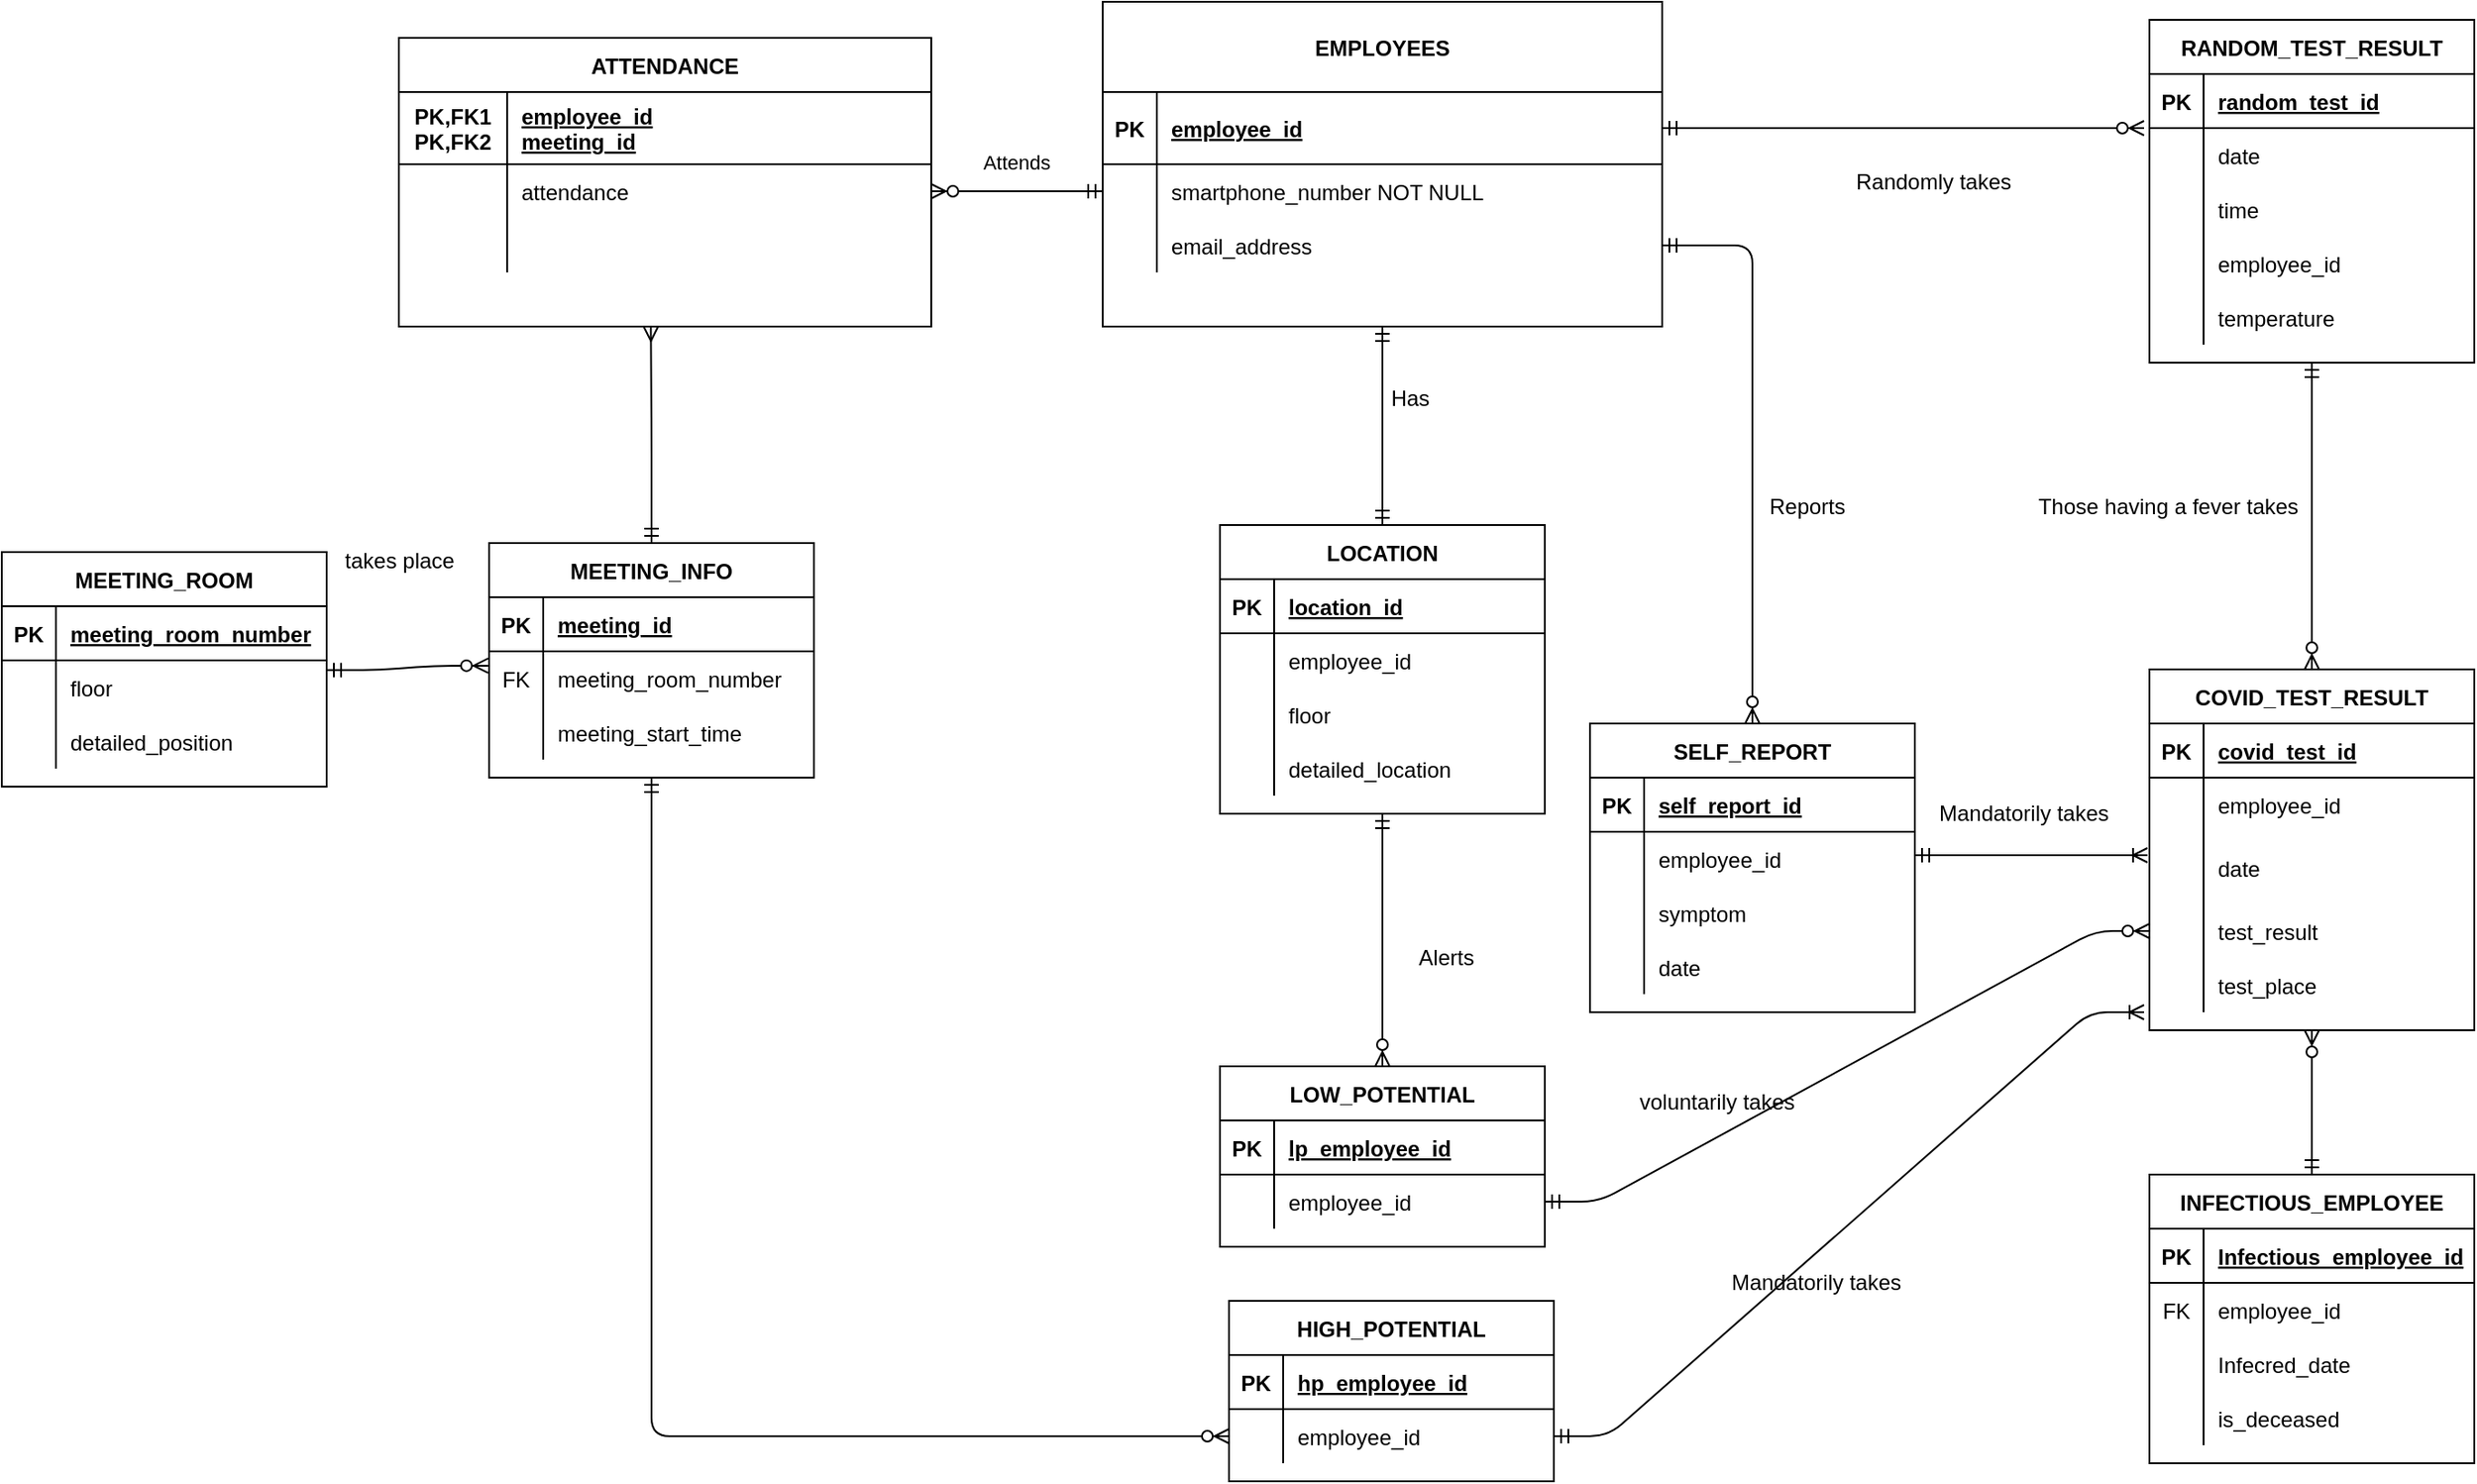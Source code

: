 <mxfile version="15.2.5" type="github" pages="2">
  <diagram id="R2lEEEUBdFMjLlhIrx00" name="Page-1">
    <mxGraphModel dx="2421" dy="685" grid="1" gridSize="10" guides="1" tooltips="1" connect="1" arrows="1" fold="1" page="1" pageScale="1" pageWidth="850" pageHeight="1100" math="0" shadow="0" extFonts="Permanent Marker^https://fonts.googleapis.com/css?family=Permanent+Marker">
      <root>
        <mxCell id="0" />
        <mxCell id="1" parent="0" />
        <mxCell id="C-vyLk0tnHw3VtMMgP7b-13" value="ATTENDANCE" style="shape=table;startSize=30;container=1;collapsible=1;childLayout=tableLayout;fixedRows=1;rowLines=0;fontStyle=1;align=center;resizeLast=1;" parent="1" vertex="1">
          <mxGeometry x="-60" y="200" width="295" height="160" as="geometry" />
        </mxCell>
        <mxCell id="C-vyLk0tnHw3VtMMgP7b-14" value="" style="shape=partialRectangle;collapsible=0;dropTarget=0;pointerEvents=0;fillColor=none;points=[[0,0.5],[1,0.5]];portConstraint=eastwest;top=0;left=0;right=0;bottom=1;" parent="C-vyLk0tnHw3VtMMgP7b-13" vertex="1">
          <mxGeometry y="30" width="295" height="40" as="geometry" />
        </mxCell>
        <mxCell id="C-vyLk0tnHw3VtMMgP7b-15" value="PK,FK1&#xa;PK,FK2" style="shape=partialRectangle;overflow=hidden;connectable=0;fillColor=none;top=0;left=0;bottom=0;right=0;fontStyle=1;" parent="C-vyLk0tnHw3VtMMgP7b-14" vertex="1">
          <mxGeometry width="60" height="40" as="geometry" />
        </mxCell>
        <mxCell id="C-vyLk0tnHw3VtMMgP7b-16" value="employee_id&#xa;meeting_id" style="shape=partialRectangle;overflow=hidden;connectable=0;fillColor=none;top=0;left=0;bottom=0;right=0;align=left;spacingLeft=6;fontStyle=5;" parent="C-vyLk0tnHw3VtMMgP7b-14" vertex="1">
          <mxGeometry x="60" width="235" height="40" as="geometry" />
        </mxCell>
        <mxCell id="C-vyLk0tnHw3VtMMgP7b-17" value="" style="shape=partialRectangle;collapsible=0;dropTarget=0;pointerEvents=0;fillColor=none;points=[[0,0.5],[1,0.5]];portConstraint=eastwest;top=0;left=0;right=0;bottom=0;" parent="C-vyLk0tnHw3VtMMgP7b-13" vertex="1">
          <mxGeometry y="70" width="295" height="30" as="geometry" />
        </mxCell>
        <mxCell id="C-vyLk0tnHw3VtMMgP7b-18" value="" style="shape=partialRectangle;overflow=hidden;connectable=0;fillColor=none;top=0;left=0;bottom=0;right=0;" parent="C-vyLk0tnHw3VtMMgP7b-17" vertex="1">
          <mxGeometry width="60" height="30" as="geometry" />
        </mxCell>
        <mxCell id="C-vyLk0tnHw3VtMMgP7b-19" value="attendance" style="shape=partialRectangle;overflow=hidden;connectable=0;fillColor=none;top=0;left=0;bottom=0;right=0;align=left;spacingLeft=6;" parent="C-vyLk0tnHw3VtMMgP7b-17" vertex="1">
          <mxGeometry x="60" width="235" height="30" as="geometry" />
        </mxCell>
        <mxCell id="C-vyLk0tnHw3VtMMgP7b-20" value="" style="shape=partialRectangle;collapsible=0;dropTarget=0;pointerEvents=0;fillColor=none;points=[[0,0.5],[1,0.5]];portConstraint=eastwest;top=0;left=0;right=0;bottom=0;" parent="C-vyLk0tnHw3VtMMgP7b-13" vertex="1">
          <mxGeometry y="100" width="295" height="30" as="geometry" />
        </mxCell>
        <mxCell id="C-vyLk0tnHw3VtMMgP7b-21" value="" style="shape=partialRectangle;overflow=hidden;connectable=0;fillColor=none;top=0;left=0;bottom=0;right=0;" parent="C-vyLk0tnHw3VtMMgP7b-20" vertex="1">
          <mxGeometry width="60" height="30" as="geometry" />
        </mxCell>
        <mxCell id="C-vyLk0tnHw3VtMMgP7b-22" value="" style="shape=partialRectangle;overflow=hidden;connectable=0;fillColor=none;top=0;left=0;bottom=0;right=0;align=left;spacingLeft=6;" parent="C-vyLk0tnHw3VtMMgP7b-20" vertex="1">
          <mxGeometry x="60" width="235" height="30" as="geometry" />
        </mxCell>
        <mxCell id="Cr3J87Fj9ciclSodtFlh-20" style="edgeStyle=orthogonalEdgeStyle;rounded=1;orthogonalLoop=1;jettySize=auto;html=1;exitX=0.5;exitY=1;exitDx=0;exitDy=0;entryX=0.5;entryY=0;entryDx=0;entryDy=0;startArrow=ERmandOne;startFill=0;endArrow=ERmandOne;endFill=0;" edge="1" parent="1" source="C-vyLk0tnHw3VtMMgP7b-23" target="Cr3J87Fj9ciclSodtFlh-4">
          <mxGeometry relative="1" as="geometry" />
        </mxCell>
        <mxCell id="C-vyLk0tnHw3VtMMgP7b-23" value="EMPLOYEES" style="shape=table;startSize=50;container=1;collapsible=1;childLayout=tableLayout;fixedRows=1;rowLines=0;fontStyle=1;align=center;resizeLast=1;" parent="1" vertex="1">
          <mxGeometry x="330" y="180" width="310" height="180" as="geometry" />
        </mxCell>
        <mxCell id="C-vyLk0tnHw3VtMMgP7b-24" value="" style="shape=partialRectangle;collapsible=0;dropTarget=0;pointerEvents=0;fillColor=none;points=[[0,0.5],[1,0.5]];portConstraint=eastwest;top=0;left=0;right=0;bottom=1;" parent="C-vyLk0tnHw3VtMMgP7b-23" vertex="1">
          <mxGeometry y="50" width="310" height="40" as="geometry" />
        </mxCell>
        <mxCell id="C-vyLk0tnHw3VtMMgP7b-25" value="PK" style="shape=partialRectangle;overflow=hidden;connectable=0;fillColor=none;top=0;left=0;bottom=0;right=0;fontStyle=1;" parent="C-vyLk0tnHw3VtMMgP7b-24" vertex="1">
          <mxGeometry width="30" height="40" as="geometry" />
        </mxCell>
        <mxCell id="C-vyLk0tnHw3VtMMgP7b-26" value="employee_id" style="shape=partialRectangle;overflow=hidden;connectable=0;fillColor=none;top=0;left=0;bottom=0;right=0;align=left;spacingLeft=6;fontStyle=5;" parent="C-vyLk0tnHw3VtMMgP7b-24" vertex="1">
          <mxGeometry x="30" width="280" height="40" as="geometry" />
        </mxCell>
        <mxCell id="C-vyLk0tnHw3VtMMgP7b-27" value="" style="shape=partialRectangle;collapsible=0;dropTarget=0;pointerEvents=0;fillColor=none;points=[[0,0.5],[1,0.5]];portConstraint=eastwest;top=0;left=0;right=0;bottom=0;" parent="C-vyLk0tnHw3VtMMgP7b-23" vertex="1">
          <mxGeometry y="90" width="310" height="30" as="geometry" />
        </mxCell>
        <mxCell id="C-vyLk0tnHw3VtMMgP7b-28" value="" style="shape=partialRectangle;overflow=hidden;connectable=0;fillColor=none;top=0;left=0;bottom=0;right=0;" parent="C-vyLk0tnHw3VtMMgP7b-27" vertex="1">
          <mxGeometry width="30" height="30" as="geometry" />
        </mxCell>
        <mxCell id="C-vyLk0tnHw3VtMMgP7b-29" value="smartphone_number NOT NULL" style="shape=partialRectangle;overflow=hidden;connectable=0;fillColor=none;top=0;left=0;bottom=0;right=0;align=left;spacingLeft=6;" parent="C-vyLk0tnHw3VtMMgP7b-27" vertex="1">
          <mxGeometry x="30" width="280" height="30" as="geometry" />
        </mxCell>
        <mxCell id="2Sy-isHAtKr2VlT2UQ54-1" style="shape=partialRectangle;collapsible=0;dropTarget=0;pointerEvents=0;fillColor=none;points=[[0,0.5],[1,0.5]];portConstraint=eastwest;top=0;left=0;right=0;bottom=0;" parent="C-vyLk0tnHw3VtMMgP7b-23" vertex="1">
          <mxGeometry y="120" width="310" height="30" as="geometry" />
        </mxCell>
        <mxCell id="2Sy-isHAtKr2VlT2UQ54-2" style="shape=partialRectangle;overflow=hidden;connectable=0;fillColor=none;top=0;left=0;bottom=0;right=0;" parent="2Sy-isHAtKr2VlT2UQ54-1" vertex="1">
          <mxGeometry width="30" height="30" as="geometry" />
        </mxCell>
        <mxCell id="2Sy-isHAtKr2VlT2UQ54-3" value="email_address" style="shape=partialRectangle;overflow=hidden;connectable=0;fillColor=none;top=0;left=0;bottom=0;right=0;align=left;spacingLeft=6;" parent="2Sy-isHAtKr2VlT2UQ54-1" vertex="1">
          <mxGeometry x="30" width="280" height="30" as="geometry" />
        </mxCell>
        <mxCell id="Cr3J87Fj9ciclSodtFlh-39" style="edgeStyle=orthogonalEdgeStyle;rounded=1;orthogonalLoop=1;jettySize=auto;html=1;exitX=0.5;exitY=1;exitDx=0;exitDy=0;entryX=0;entryY=0.5;entryDx=0;entryDy=0;startArrow=ERmandOne;startFill=0;endArrow=ERzeroToMany;endFill=1;" edge="1" parent="1" source="2Sy-isHAtKr2VlT2UQ54-4" target="Cr3J87Fj9ciclSodtFlh-48">
          <mxGeometry relative="1" as="geometry">
            <mxPoint x="395.0" y="982.01" as="targetPoint" />
            <Array as="points">
              <mxPoint x="80" y="975" />
            </Array>
          </mxGeometry>
        </mxCell>
        <mxCell id="Cr3J87Fj9ciclSodtFlh-63" style="edgeStyle=orthogonalEdgeStyle;rounded=1;orthogonalLoop=1;jettySize=auto;html=1;exitX=0.5;exitY=0;exitDx=0;exitDy=0;startArrow=ERmandOne;startFill=0;endArrow=ERmany;endFill=0;" edge="1" parent="1" source="2Sy-isHAtKr2VlT2UQ54-4">
          <mxGeometry relative="1" as="geometry">
            <mxPoint x="79.647" y="360" as="targetPoint" />
          </mxGeometry>
        </mxCell>
        <mxCell id="2Sy-isHAtKr2VlT2UQ54-4" value="MEETING_INFO" style="shape=table;startSize=30;container=1;collapsible=1;childLayout=tableLayout;fixedRows=1;rowLines=0;fontStyle=1;align=center;resizeLast=1;" parent="1" vertex="1">
          <mxGeometry x="-10" y="480" width="180" height="130" as="geometry" />
        </mxCell>
        <mxCell id="2Sy-isHAtKr2VlT2UQ54-5" value="" style="shape=partialRectangle;collapsible=0;dropTarget=0;pointerEvents=0;fillColor=none;top=0;left=0;bottom=1;right=0;points=[[0,0.5],[1,0.5]];portConstraint=eastwest;" parent="2Sy-isHAtKr2VlT2UQ54-4" vertex="1">
          <mxGeometry y="30" width="180" height="30" as="geometry" />
        </mxCell>
        <mxCell id="2Sy-isHAtKr2VlT2UQ54-6" value="PK" style="shape=partialRectangle;connectable=0;fillColor=none;top=0;left=0;bottom=0;right=0;fontStyle=1;overflow=hidden;" parent="2Sy-isHAtKr2VlT2UQ54-5" vertex="1">
          <mxGeometry width="30" height="30" as="geometry" />
        </mxCell>
        <mxCell id="2Sy-isHAtKr2VlT2UQ54-7" value="meeting_id" style="shape=partialRectangle;connectable=0;fillColor=none;top=0;left=0;bottom=0;right=0;align=left;spacingLeft=6;fontStyle=5;overflow=hidden;" parent="2Sy-isHAtKr2VlT2UQ54-5" vertex="1">
          <mxGeometry x="30" width="150" height="30" as="geometry" />
        </mxCell>
        <mxCell id="2Sy-isHAtKr2VlT2UQ54-8" value="" style="shape=partialRectangle;collapsible=0;dropTarget=0;pointerEvents=0;fillColor=none;top=0;left=0;bottom=0;right=0;points=[[0,0.5],[1,0.5]];portConstraint=eastwest;" parent="2Sy-isHAtKr2VlT2UQ54-4" vertex="1">
          <mxGeometry y="60" width="180" height="30" as="geometry" />
        </mxCell>
        <mxCell id="2Sy-isHAtKr2VlT2UQ54-9" value="FK" style="shape=partialRectangle;connectable=0;fillColor=none;top=0;left=0;bottom=0;right=0;editable=1;overflow=hidden;" parent="2Sy-isHAtKr2VlT2UQ54-8" vertex="1">
          <mxGeometry width="30" height="30" as="geometry" />
        </mxCell>
        <mxCell id="2Sy-isHAtKr2VlT2UQ54-10" value="meeting_room_number" style="shape=partialRectangle;connectable=0;fillColor=none;top=0;left=0;bottom=0;right=0;align=left;spacingLeft=6;overflow=hidden;" parent="2Sy-isHAtKr2VlT2UQ54-8" vertex="1">
          <mxGeometry x="30" width="150" height="30" as="geometry" />
        </mxCell>
        <mxCell id="2Sy-isHAtKr2VlT2UQ54-14" value="" style="shape=partialRectangle;collapsible=0;dropTarget=0;pointerEvents=0;fillColor=none;top=0;left=0;bottom=0;right=0;points=[[0,0.5],[1,0.5]];portConstraint=eastwest;" parent="2Sy-isHAtKr2VlT2UQ54-4" vertex="1">
          <mxGeometry y="90" width="180" height="30" as="geometry" />
        </mxCell>
        <mxCell id="2Sy-isHAtKr2VlT2UQ54-15" value="" style="shape=partialRectangle;connectable=0;fillColor=none;top=0;left=0;bottom=0;right=0;editable=1;overflow=hidden;" parent="2Sy-isHAtKr2VlT2UQ54-14" vertex="1">
          <mxGeometry width="30" height="30" as="geometry" />
        </mxCell>
        <mxCell id="2Sy-isHAtKr2VlT2UQ54-16" value="meeting_start_time" style="shape=partialRectangle;connectable=0;fillColor=none;top=0;left=0;bottom=0;right=0;align=left;spacingLeft=6;overflow=hidden;" parent="2Sy-isHAtKr2VlT2UQ54-14" vertex="1">
          <mxGeometry x="30" width="150" height="30" as="geometry" />
        </mxCell>
        <mxCell id="B-1KJg-qmIze-_IbCJFN-51" style="edgeStyle=orthogonalEdgeStyle;rounded=1;orthogonalLoop=1;jettySize=auto;html=1;exitX=0.5;exitY=0;exitDx=0;exitDy=0;entryX=0.5;entryY=1;entryDx=0;entryDy=0;startArrow=ERmandOne;startFill=0;endArrow=ERzeroToMany;endFill=1;" edge="1" parent="1" source="B-1KJg-qmIze-_IbCJFN-52" target="2Sy-isHAtKr2VlT2UQ54-102">
          <mxGeometry relative="1" as="geometry">
            <mxPoint x="1000" y="860" as="sourcePoint" />
          </mxGeometry>
        </mxCell>
        <mxCell id="B-1KJg-qmIze-_IbCJFN-48" style="edgeStyle=orthogonalEdgeStyle;rounded=1;orthogonalLoop=1;jettySize=auto;html=1;exitX=0.5;exitY=1;exitDx=0;exitDy=0;entryX=0.5;entryY=0;entryDx=0;entryDy=0;startArrow=ERmandOne;startFill=0;endArrow=ERzeroToMany;endFill=1;" edge="1" parent="1" source="2Sy-isHAtKr2VlT2UQ54-83" target="2Sy-isHAtKr2VlT2UQ54-102">
          <mxGeometry relative="1" as="geometry" />
        </mxCell>
        <mxCell id="2Sy-isHAtKr2VlT2UQ54-83" value="RANDOM_TEST_RESULT" style="shape=table;startSize=30;container=1;collapsible=1;childLayout=tableLayout;fixedRows=1;rowLines=0;fontStyle=1;align=center;resizeLast=1;" parent="1" vertex="1">
          <mxGeometry x="910" y="190" width="180" height="190" as="geometry" />
        </mxCell>
        <mxCell id="2Sy-isHAtKr2VlT2UQ54-84" value="" style="shape=partialRectangle;collapsible=0;dropTarget=0;pointerEvents=0;fillColor=none;top=0;left=0;bottom=1;right=0;points=[[0,0.5],[1,0.5]];portConstraint=eastwest;" parent="2Sy-isHAtKr2VlT2UQ54-83" vertex="1">
          <mxGeometry y="30" width="180" height="30" as="geometry" />
        </mxCell>
        <mxCell id="2Sy-isHAtKr2VlT2UQ54-85" value="PK" style="shape=partialRectangle;connectable=0;fillColor=none;top=0;left=0;bottom=0;right=0;fontStyle=1;overflow=hidden;" parent="2Sy-isHAtKr2VlT2UQ54-84" vertex="1">
          <mxGeometry width="30" height="30" as="geometry" />
        </mxCell>
        <mxCell id="2Sy-isHAtKr2VlT2UQ54-86" value="random_test_id" style="shape=partialRectangle;connectable=0;fillColor=none;top=0;left=0;bottom=0;right=0;align=left;spacingLeft=6;fontStyle=5;overflow=hidden;" parent="2Sy-isHAtKr2VlT2UQ54-84" vertex="1">
          <mxGeometry x="30" width="150" height="30" as="geometry" />
        </mxCell>
        <mxCell id="2Sy-isHAtKr2VlT2UQ54-87" value="" style="shape=partialRectangle;collapsible=0;dropTarget=0;pointerEvents=0;fillColor=none;top=0;left=0;bottom=0;right=0;points=[[0,0.5],[1,0.5]];portConstraint=eastwest;" parent="2Sy-isHAtKr2VlT2UQ54-83" vertex="1">
          <mxGeometry y="60" width="180" height="30" as="geometry" />
        </mxCell>
        <mxCell id="2Sy-isHAtKr2VlT2UQ54-88" value="" style="shape=partialRectangle;connectable=0;fillColor=none;top=0;left=0;bottom=0;right=0;editable=1;overflow=hidden;" parent="2Sy-isHAtKr2VlT2UQ54-87" vertex="1">
          <mxGeometry width="30" height="30" as="geometry" />
        </mxCell>
        <mxCell id="2Sy-isHAtKr2VlT2UQ54-89" value="date" style="shape=partialRectangle;connectable=0;fillColor=none;top=0;left=0;bottom=0;right=0;align=left;spacingLeft=6;overflow=hidden;" parent="2Sy-isHAtKr2VlT2UQ54-87" vertex="1">
          <mxGeometry x="30" width="150" height="30" as="geometry" />
        </mxCell>
        <mxCell id="2Sy-isHAtKr2VlT2UQ54-90" value="" style="shape=partialRectangle;collapsible=0;dropTarget=0;pointerEvents=0;fillColor=none;top=0;left=0;bottom=0;right=0;points=[[0,0.5],[1,0.5]];portConstraint=eastwest;" parent="2Sy-isHAtKr2VlT2UQ54-83" vertex="1">
          <mxGeometry y="90" width="180" height="30" as="geometry" />
        </mxCell>
        <mxCell id="2Sy-isHAtKr2VlT2UQ54-91" value="" style="shape=partialRectangle;connectable=0;fillColor=none;top=0;left=0;bottom=0;right=0;editable=1;overflow=hidden;" parent="2Sy-isHAtKr2VlT2UQ54-90" vertex="1">
          <mxGeometry width="30" height="30" as="geometry" />
        </mxCell>
        <mxCell id="2Sy-isHAtKr2VlT2UQ54-92" value="time" style="shape=partialRectangle;connectable=0;fillColor=none;top=0;left=0;bottom=0;right=0;align=left;spacingLeft=6;overflow=hidden;" parent="2Sy-isHAtKr2VlT2UQ54-90" vertex="1">
          <mxGeometry x="30" width="150" height="30" as="geometry" />
        </mxCell>
        <mxCell id="2Sy-isHAtKr2VlT2UQ54-93" value="" style="shape=partialRectangle;collapsible=0;dropTarget=0;pointerEvents=0;fillColor=none;top=0;left=0;bottom=0;right=0;points=[[0,0.5],[1,0.5]];portConstraint=eastwest;" parent="2Sy-isHAtKr2VlT2UQ54-83" vertex="1">
          <mxGeometry y="120" width="180" height="30" as="geometry" />
        </mxCell>
        <mxCell id="2Sy-isHAtKr2VlT2UQ54-94" value="" style="shape=partialRectangle;connectable=0;fillColor=none;top=0;left=0;bottom=0;right=0;editable=1;overflow=hidden;" parent="2Sy-isHAtKr2VlT2UQ54-93" vertex="1">
          <mxGeometry width="30" height="30" as="geometry" />
        </mxCell>
        <mxCell id="2Sy-isHAtKr2VlT2UQ54-95" value="employee_id" style="shape=partialRectangle;connectable=0;fillColor=none;top=0;left=0;bottom=0;right=0;align=left;spacingLeft=6;overflow=hidden;" parent="2Sy-isHAtKr2VlT2UQ54-93" vertex="1">
          <mxGeometry x="30" width="150" height="30" as="geometry" />
        </mxCell>
        <mxCell id="2Sy-isHAtKr2VlT2UQ54-99" style="shape=partialRectangle;collapsible=0;dropTarget=0;pointerEvents=0;fillColor=none;top=0;left=0;bottom=0;right=0;points=[[0,0.5],[1,0.5]];portConstraint=eastwest;" parent="2Sy-isHAtKr2VlT2UQ54-83" vertex="1">
          <mxGeometry y="150" width="180" height="30" as="geometry" />
        </mxCell>
        <mxCell id="2Sy-isHAtKr2VlT2UQ54-100" style="shape=partialRectangle;connectable=0;fillColor=none;top=0;left=0;bottom=0;right=0;editable=1;overflow=hidden;" parent="2Sy-isHAtKr2VlT2UQ54-99" vertex="1">
          <mxGeometry width="30" height="30" as="geometry" />
        </mxCell>
        <mxCell id="2Sy-isHAtKr2VlT2UQ54-101" value="temperature" style="shape=partialRectangle;connectable=0;fillColor=none;top=0;left=0;bottom=0;right=0;align=left;spacingLeft=6;overflow=hidden;" parent="2Sy-isHAtKr2VlT2UQ54-99" vertex="1">
          <mxGeometry x="30" width="150" height="30" as="geometry" />
        </mxCell>
        <mxCell id="2Sy-isHAtKr2VlT2UQ54-102" value="COVID_TEST_RESULT" style="shape=table;startSize=30;container=1;collapsible=1;childLayout=tableLayout;fixedRows=1;rowLines=0;fontStyle=1;align=center;resizeLast=1;" parent="1" vertex="1">
          <mxGeometry x="910" y="550" width="180" height="200" as="geometry" />
        </mxCell>
        <mxCell id="2Sy-isHAtKr2VlT2UQ54-103" value="" style="shape=partialRectangle;collapsible=0;dropTarget=0;pointerEvents=0;fillColor=none;top=0;left=0;bottom=1;right=0;points=[[0,0.5],[1,0.5]];portConstraint=eastwest;" parent="2Sy-isHAtKr2VlT2UQ54-102" vertex="1">
          <mxGeometry y="30" width="180" height="30" as="geometry" />
        </mxCell>
        <mxCell id="2Sy-isHAtKr2VlT2UQ54-104" value="PK" style="shape=partialRectangle;connectable=0;fillColor=none;top=0;left=0;bottom=0;right=0;fontStyle=1;overflow=hidden;" parent="2Sy-isHAtKr2VlT2UQ54-103" vertex="1">
          <mxGeometry width="30" height="30" as="geometry" />
        </mxCell>
        <mxCell id="2Sy-isHAtKr2VlT2UQ54-105" value="covid_test_id" style="shape=partialRectangle;connectable=0;fillColor=none;top=0;left=0;bottom=0;right=0;align=left;spacingLeft=6;fontStyle=5;overflow=hidden;" parent="2Sy-isHAtKr2VlT2UQ54-103" vertex="1">
          <mxGeometry x="30" width="150" height="30" as="geometry" />
        </mxCell>
        <mxCell id="2Sy-isHAtKr2VlT2UQ54-106" value="" style="shape=partialRectangle;collapsible=0;dropTarget=0;pointerEvents=0;fillColor=none;top=0;left=0;bottom=0;right=0;points=[[0,0.5],[1,0.5]];portConstraint=eastwest;" parent="2Sy-isHAtKr2VlT2UQ54-102" vertex="1">
          <mxGeometry y="60" width="180" height="30" as="geometry" />
        </mxCell>
        <mxCell id="2Sy-isHAtKr2VlT2UQ54-107" value="" style="shape=partialRectangle;connectable=0;fillColor=none;top=0;left=0;bottom=0;right=0;editable=1;overflow=hidden;" parent="2Sy-isHAtKr2VlT2UQ54-106" vertex="1">
          <mxGeometry width="30" height="30" as="geometry" />
        </mxCell>
        <mxCell id="2Sy-isHAtKr2VlT2UQ54-108" value="employee_id" style="shape=partialRectangle;connectable=0;fillColor=none;top=0;left=0;bottom=0;right=0;align=left;spacingLeft=6;overflow=hidden;" parent="2Sy-isHAtKr2VlT2UQ54-106" vertex="1">
          <mxGeometry x="30" width="150" height="30" as="geometry" />
        </mxCell>
        <mxCell id="2Sy-isHAtKr2VlT2UQ54-109" value="" style="shape=partialRectangle;collapsible=0;dropTarget=0;pointerEvents=0;fillColor=none;top=0;left=0;bottom=0;right=0;points=[[0,0.5],[1,0.5]];portConstraint=eastwest;" parent="2Sy-isHAtKr2VlT2UQ54-102" vertex="1">
          <mxGeometry y="90" width="180" height="40" as="geometry" />
        </mxCell>
        <mxCell id="2Sy-isHAtKr2VlT2UQ54-110" value="" style="shape=partialRectangle;connectable=0;fillColor=none;top=0;left=0;bottom=0;right=0;editable=1;overflow=hidden;" parent="2Sy-isHAtKr2VlT2UQ54-109" vertex="1">
          <mxGeometry width="30" height="40" as="geometry" />
        </mxCell>
        <mxCell id="2Sy-isHAtKr2VlT2UQ54-111" value="date" style="shape=partialRectangle;connectable=0;fillColor=none;top=0;left=0;bottom=0;right=0;align=left;spacingLeft=6;overflow=hidden;" parent="2Sy-isHAtKr2VlT2UQ54-109" vertex="1">
          <mxGeometry x="30" width="150" height="40" as="geometry" />
        </mxCell>
        <mxCell id="2Sy-isHAtKr2VlT2UQ54-112" value="" style="shape=partialRectangle;collapsible=0;dropTarget=0;pointerEvents=0;fillColor=none;top=0;left=0;bottom=0;right=0;points=[[0,0.5],[1,0.5]];portConstraint=eastwest;" parent="2Sy-isHAtKr2VlT2UQ54-102" vertex="1">
          <mxGeometry y="130" width="180" height="30" as="geometry" />
        </mxCell>
        <mxCell id="2Sy-isHAtKr2VlT2UQ54-113" value="" style="shape=partialRectangle;connectable=0;fillColor=none;top=0;left=0;bottom=0;right=0;editable=1;overflow=hidden;" parent="2Sy-isHAtKr2VlT2UQ54-112" vertex="1">
          <mxGeometry width="30" height="30" as="geometry" />
        </mxCell>
        <mxCell id="2Sy-isHAtKr2VlT2UQ54-114" value="test_result" style="shape=partialRectangle;connectable=0;fillColor=none;top=0;left=0;bottom=0;right=0;align=left;spacingLeft=6;overflow=hidden;" parent="2Sy-isHAtKr2VlT2UQ54-112" vertex="1">
          <mxGeometry x="30" width="150" height="30" as="geometry" />
        </mxCell>
        <mxCell id="B-1KJg-qmIze-_IbCJFN-23" style="shape=partialRectangle;collapsible=0;dropTarget=0;pointerEvents=0;fillColor=none;top=0;left=0;bottom=0;right=0;points=[[0,0.5],[1,0.5]];portConstraint=eastwest;" vertex="1" parent="2Sy-isHAtKr2VlT2UQ54-102">
          <mxGeometry y="160" width="180" height="30" as="geometry" />
        </mxCell>
        <mxCell id="B-1KJg-qmIze-_IbCJFN-24" style="shape=partialRectangle;connectable=0;fillColor=none;top=0;left=0;bottom=0;right=0;editable=1;overflow=hidden;" vertex="1" parent="B-1KJg-qmIze-_IbCJFN-23">
          <mxGeometry width="30" height="30" as="geometry" />
        </mxCell>
        <mxCell id="B-1KJg-qmIze-_IbCJFN-25" value="test_place" style="shape=partialRectangle;connectable=0;fillColor=none;top=0;left=0;bottom=0;right=0;align=left;spacingLeft=6;overflow=hidden;" vertex="1" parent="B-1KJg-qmIze-_IbCJFN-23">
          <mxGeometry x="30" width="150" height="30" as="geometry" />
        </mxCell>
        <mxCell id="2Sy-isHAtKr2VlT2UQ54-141" value="SELF_REPORT" style="shape=table;startSize=30;container=1;collapsible=1;childLayout=tableLayout;fixedRows=1;rowLines=0;fontStyle=1;align=center;resizeLast=1;" parent="1" vertex="1">
          <mxGeometry x="600" y="580" width="180" height="160" as="geometry" />
        </mxCell>
        <mxCell id="2Sy-isHAtKr2VlT2UQ54-142" value="" style="shape=partialRectangle;collapsible=0;dropTarget=0;pointerEvents=0;fillColor=none;top=0;left=0;bottom=1;right=0;points=[[0,0.5],[1,0.5]];portConstraint=eastwest;" parent="2Sy-isHAtKr2VlT2UQ54-141" vertex="1">
          <mxGeometry y="30" width="180" height="30" as="geometry" />
        </mxCell>
        <mxCell id="2Sy-isHAtKr2VlT2UQ54-143" value="PK" style="shape=partialRectangle;connectable=0;fillColor=none;top=0;left=0;bottom=0;right=0;fontStyle=1;overflow=hidden;" parent="2Sy-isHAtKr2VlT2UQ54-142" vertex="1">
          <mxGeometry width="30" height="30" as="geometry" />
        </mxCell>
        <mxCell id="2Sy-isHAtKr2VlT2UQ54-144" value="self_report_id" style="shape=partialRectangle;connectable=0;fillColor=none;top=0;left=0;bottom=0;right=0;align=left;spacingLeft=6;fontStyle=5;overflow=hidden;" parent="2Sy-isHAtKr2VlT2UQ54-142" vertex="1">
          <mxGeometry x="30" width="150" height="30" as="geometry" />
        </mxCell>
        <mxCell id="2Sy-isHAtKr2VlT2UQ54-145" value="" style="shape=partialRectangle;collapsible=0;dropTarget=0;pointerEvents=0;fillColor=none;top=0;left=0;bottom=0;right=0;points=[[0,0.5],[1,0.5]];portConstraint=eastwest;" parent="2Sy-isHAtKr2VlT2UQ54-141" vertex="1">
          <mxGeometry y="60" width="180" height="30" as="geometry" />
        </mxCell>
        <mxCell id="2Sy-isHAtKr2VlT2UQ54-146" value="" style="shape=partialRectangle;connectable=0;fillColor=none;top=0;left=0;bottom=0;right=0;editable=1;overflow=hidden;" parent="2Sy-isHAtKr2VlT2UQ54-145" vertex="1">
          <mxGeometry width="30" height="30" as="geometry" />
        </mxCell>
        <mxCell id="2Sy-isHAtKr2VlT2UQ54-147" value="employee_id" style="shape=partialRectangle;connectable=0;fillColor=none;top=0;left=0;bottom=0;right=0;align=left;spacingLeft=6;overflow=hidden;" parent="2Sy-isHAtKr2VlT2UQ54-145" vertex="1">
          <mxGeometry x="30" width="150" height="30" as="geometry" />
        </mxCell>
        <mxCell id="2Sy-isHAtKr2VlT2UQ54-148" value="" style="shape=partialRectangle;collapsible=0;dropTarget=0;pointerEvents=0;fillColor=none;top=0;left=0;bottom=0;right=0;points=[[0,0.5],[1,0.5]];portConstraint=eastwest;" parent="2Sy-isHAtKr2VlT2UQ54-141" vertex="1">
          <mxGeometry y="90" width="180" height="30" as="geometry" />
        </mxCell>
        <mxCell id="2Sy-isHAtKr2VlT2UQ54-149" value="" style="shape=partialRectangle;connectable=0;fillColor=none;top=0;left=0;bottom=0;right=0;editable=1;overflow=hidden;" parent="2Sy-isHAtKr2VlT2UQ54-148" vertex="1">
          <mxGeometry width="30" height="30" as="geometry" />
        </mxCell>
        <mxCell id="2Sy-isHAtKr2VlT2UQ54-150" value="symptom" style="shape=partialRectangle;connectable=0;fillColor=none;top=0;left=0;bottom=0;right=0;align=left;spacingLeft=6;overflow=hidden;" parent="2Sy-isHAtKr2VlT2UQ54-148" vertex="1">
          <mxGeometry x="30" width="150" height="30" as="geometry" />
        </mxCell>
        <mxCell id="2Sy-isHAtKr2VlT2UQ54-151" value="" style="shape=partialRectangle;collapsible=0;dropTarget=0;pointerEvents=0;fillColor=none;top=0;left=0;bottom=0;right=0;points=[[0,0.5],[1,0.5]];portConstraint=eastwest;" parent="2Sy-isHAtKr2VlT2UQ54-141" vertex="1">
          <mxGeometry y="120" width="180" height="30" as="geometry" />
        </mxCell>
        <mxCell id="2Sy-isHAtKr2VlT2UQ54-152" value="" style="shape=partialRectangle;connectable=0;fillColor=none;top=0;left=0;bottom=0;right=0;editable=1;overflow=hidden;" parent="2Sy-isHAtKr2VlT2UQ54-151" vertex="1">
          <mxGeometry width="30" height="30" as="geometry" />
        </mxCell>
        <mxCell id="2Sy-isHAtKr2VlT2UQ54-153" value="date" style="shape=partialRectangle;connectable=0;fillColor=none;top=0;left=0;bottom=0;right=0;align=left;spacingLeft=6;overflow=hidden;" parent="2Sy-isHAtKr2VlT2UQ54-151" vertex="1">
          <mxGeometry x="30" width="150" height="30" as="geometry" />
        </mxCell>
        <mxCell id="B-1KJg-qmIze-_IbCJFN-6" value="MEETING_ROOM" style="shape=table;startSize=30;container=1;collapsible=1;childLayout=tableLayout;fixedRows=1;rowLines=0;fontStyle=1;align=center;resizeLast=1;" vertex="1" parent="1">
          <mxGeometry x="-280" y="485" width="180" height="130" as="geometry" />
        </mxCell>
        <mxCell id="B-1KJg-qmIze-_IbCJFN-7" value="" style="shape=partialRectangle;collapsible=0;dropTarget=0;pointerEvents=0;fillColor=none;top=0;left=0;bottom=1;right=0;points=[[0,0.5],[1,0.5]];portConstraint=eastwest;" vertex="1" parent="B-1KJg-qmIze-_IbCJFN-6">
          <mxGeometry y="30" width="180" height="30" as="geometry" />
        </mxCell>
        <mxCell id="B-1KJg-qmIze-_IbCJFN-8" value="PK" style="shape=partialRectangle;connectable=0;fillColor=none;top=0;left=0;bottom=0;right=0;fontStyle=1;overflow=hidden;" vertex="1" parent="B-1KJg-qmIze-_IbCJFN-7">
          <mxGeometry width="30" height="30" as="geometry" />
        </mxCell>
        <mxCell id="B-1KJg-qmIze-_IbCJFN-9" value="meeting_room_number" style="shape=partialRectangle;connectable=0;fillColor=none;top=0;left=0;bottom=0;right=0;align=left;spacingLeft=6;fontStyle=5;overflow=hidden;" vertex="1" parent="B-1KJg-qmIze-_IbCJFN-7">
          <mxGeometry x="30" width="150" height="30" as="geometry" />
        </mxCell>
        <mxCell id="B-1KJg-qmIze-_IbCJFN-10" value="" style="shape=partialRectangle;collapsible=0;dropTarget=0;pointerEvents=0;fillColor=none;top=0;left=0;bottom=0;right=0;points=[[0,0.5],[1,0.5]];portConstraint=eastwest;" vertex="1" parent="B-1KJg-qmIze-_IbCJFN-6">
          <mxGeometry y="60" width="180" height="30" as="geometry" />
        </mxCell>
        <mxCell id="B-1KJg-qmIze-_IbCJFN-11" value="" style="shape=partialRectangle;connectable=0;fillColor=none;top=0;left=0;bottom=0;right=0;editable=1;overflow=hidden;" vertex="1" parent="B-1KJg-qmIze-_IbCJFN-10">
          <mxGeometry width="30" height="30" as="geometry" />
        </mxCell>
        <mxCell id="B-1KJg-qmIze-_IbCJFN-12" value="floor" style="shape=partialRectangle;connectable=0;fillColor=none;top=0;left=0;bottom=0;right=0;align=left;spacingLeft=6;overflow=hidden;" vertex="1" parent="B-1KJg-qmIze-_IbCJFN-10">
          <mxGeometry x="30" width="150" height="30" as="geometry" />
        </mxCell>
        <mxCell id="B-1KJg-qmIze-_IbCJFN-13" value="" style="shape=partialRectangle;collapsible=0;dropTarget=0;pointerEvents=0;fillColor=none;top=0;left=0;bottom=0;right=0;points=[[0,0.5],[1,0.5]];portConstraint=eastwest;" vertex="1" parent="B-1KJg-qmIze-_IbCJFN-6">
          <mxGeometry y="90" width="180" height="30" as="geometry" />
        </mxCell>
        <mxCell id="B-1KJg-qmIze-_IbCJFN-14" value="" style="shape=partialRectangle;connectable=0;fillColor=none;top=0;left=0;bottom=0;right=0;editable=1;overflow=hidden;" vertex="1" parent="B-1KJg-qmIze-_IbCJFN-13">
          <mxGeometry width="30" height="30" as="geometry" />
        </mxCell>
        <mxCell id="B-1KJg-qmIze-_IbCJFN-15" value="detailed_position" style="shape=partialRectangle;connectable=0;fillColor=none;top=0;left=0;bottom=0;right=0;align=left;spacingLeft=6;overflow=hidden;" vertex="1" parent="B-1KJg-qmIze-_IbCJFN-13">
          <mxGeometry x="30" width="150" height="30" as="geometry" />
        </mxCell>
        <mxCell id="B-1KJg-qmIze-_IbCJFN-29" value="" style="edgeStyle=entityRelationEdgeStyle;fontSize=12;html=1;endArrow=ERzeroToMany;startArrow=ERmandOne;exitX=0;exitY=0.5;exitDx=0;exitDy=0;entryX=1;entryY=0.5;entryDx=0;entryDy=0;" edge="1" parent="1" source="C-vyLk0tnHw3VtMMgP7b-27" target="C-vyLk0tnHw3VtMMgP7b-17">
          <mxGeometry width="100" height="100" relative="1" as="geometry">
            <mxPoint x="60" y="570" as="sourcePoint" />
            <mxPoint x="160" y="470" as="targetPoint" />
          </mxGeometry>
        </mxCell>
        <mxCell id="B-1KJg-qmIze-_IbCJFN-30" value="Attends" style="edgeLabel;html=1;align=center;verticalAlign=middle;resizable=0;points=[];" vertex="1" connectable="0" parent="B-1KJg-qmIze-_IbCJFN-29">
          <mxGeometry x="0.045" y="-3" relative="1" as="geometry">
            <mxPoint x="1" y="-13" as="offset" />
          </mxGeometry>
        </mxCell>
        <mxCell id="B-1KJg-qmIze-_IbCJFN-42" value="" style="edgeStyle=entityRelationEdgeStyle;fontSize=12;html=1;endArrow=ERzeroToMany;startArrow=ERmandOne;exitX=1;exitY=0.5;exitDx=0;exitDy=0;" edge="1" parent="1" source="C-vyLk0tnHw3VtMMgP7b-24">
          <mxGeometry width="100" height="100" relative="1" as="geometry">
            <mxPoint x="630" y="430" as="sourcePoint" />
            <mxPoint x="907" y="250" as="targetPoint" />
          </mxGeometry>
        </mxCell>
        <mxCell id="B-1KJg-qmIze-_IbCJFN-43" value="Randomly takes" style="text;html=1;align=center;verticalAlign=middle;resizable=0;points=[];autosize=1;strokeColor=none;fillColor=none;" vertex="1" parent="1">
          <mxGeometry x="740" y="270" width="100" height="20" as="geometry" />
        </mxCell>
        <mxCell id="B-1KJg-qmIze-_IbCJFN-44" value="" style="edgeStyle=entityRelationEdgeStyle;fontSize=12;html=1;endArrow=ERzeroToMany;startArrow=ERmandOne;entryX=-0.003;entryY=0.265;entryDx=0;entryDy=0;entryPerimeter=0;exitX=1;exitY=0.178;exitDx=0;exitDy=0;exitPerimeter=0;" edge="1" parent="1" source="B-1KJg-qmIze-_IbCJFN-10" target="2Sy-isHAtKr2VlT2UQ54-8">
          <mxGeometry width="100" height="100" relative="1" as="geometry">
            <mxPoint x="-100" y="518" as="sourcePoint" />
            <mxPoint y="490" as="targetPoint" />
          </mxGeometry>
        </mxCell>
        <mxCell id="B-1KJg-qmIze-_IbCJFN-45" value="" style="edgeStyle=entityRelationEdgeStyle;fontSize=12;html=1;endArrow=ERoneToMany;startArrow=ERmandOne;entryX=-0.006;entryY=0.325;entryDx=0;entryDy=0;entryPerimeter=0;" edge="1" parent="1" target="2Sy-isHAtKr2VlT2UQ54-109">
          <mxGeometry width="100" height="100" relative="1" as="geometry">
            <mxPoint x="780" y="653" as="sourcePoint" />
            <mxPoint x="701" y="520" as="targetPoint" />
          </mxGeometry>
        </mxCell>
        <mxCell id="B-1KJg-qmIze-_IbCJFN-46" value="Mandatorily takes" style="text;html=1;align=center;verticalAlign=middle;resizable=0;points=[];autosize=1;strokeColor=none;fillColor=none;" vertex="1" parent="1">
          <mxGeometry x="785" y="620" width="110" height="20" as="geometry" />
        </mxCell>
        <mxCell id="B-1KJg-qmIze-_IbCJFN-47" value="takes place" style="text;html=1;align=center;verticalAlign=middle;resizable=0;points=[];autosize=1;strokeColor=none;fillColor=none;" vertex="1" parent="1">
          <mxGeometry x="-100" y="480" width="80" height="20" as="geometry" />
        </mxCell>
        <mxCell id="B-1KJg-qmIze-_IbCJFN-50" value="Those having a fever takes" style="text;html=1;align=center;verticalAlign=middle;resizable=0;points=[];autosize=1;strokeColor=none;fillColor=none;" vertex="1" parent="1">
          <mxGeometry x="840" y="450" width="160" height="20" as="geometry" />
        </mxCell>
        <mxCell id="B-1KJg-qmIze-_IbCJFN-52" value="INFECTIOUS_EMPLOYEE" style="shape=table;startSize=30;container=1;collapsible=1;childLayout=tableLayout;fixedRows=1;rowLines=0;fontStyle=1;align=center;resizeLast=1;" vertex="1" parent="1">
          <mxGeometry x="910" y="830" width="180" height="160" as="geometry" />
        </mxCell>
        <mxCell id="B-1KJg-qmIze-_IbCJFN-53" value="" style="shape=partialRectangle;collapsible=0;dropTarget=0;pointerEvents=0;fillColor=none;top=0;left=0;bottom=1;right=0;points=[[0,0.5],[1,0.5]];portConstraint=eastwest;" vertex="1" parent="B-1KJg-qmIze-_IbCJFN-52">
          <mxGeometry y="30" width="180" height="30" as="geometry" />
        </mxCell>
        <mxCell id="B-1KJg-qmIze-_IbCJFN-54" value="PK" style="shape=partialRectangle;connectable=0;fillColor=none;top=0;left=0;bottom=0;right=0;fontStyle=1;overflow=hidden;" vertex="1" parent="B-1KJg-qmIze-_IbCJFN-53">
          <mxGeometry width="30" height="30" as="geometry" />
        </mxCell>
        <mxCell id="B-1KJg-qmIze-_IbCJFN-55" value="Infectious_employee_id" style="shape=partialRectangle;connectable=0;fillColor=none;top=0;left=0;bottom=0;right=0;align=left;spacingLeft=6;fontStyle=5;overflow=hidden;" vertex="1" parent="B-1KJg-qmIze-_IbCJFN-53">
          <mxGeometry x="30" width="150" height="30" as="geometry" />
        </mxCell>
        <mxCell id="B-1KJg-qmIze-_IbCJFN-68" style="shape=partialRectangle;collapsible=0;dropTarget=0;pointerEvents=0;fillColor=none;top=0;left=0;bottom=0;right=0;points=[[0,0.5],[1,0.5]];portConstraint=eastwest;" vertex="1" parent="B-1KJg-qmIze-_IbCJFN-52">
          <mxGeometry y="60" width="180" height="30" as="geometry" />
        </mxCell>
        <mxCell id="B-1KJg-qmIze-_IbCJFN-69" value="FK" style="shape=partialRectangle;connectable=0;fillColor=none;top=0;left=0;bottom=0;right=0;editable=1;overflow=hidden;" vertex="1" parent="B-1KJg-qmIze-_IbCJFN-68">
          <mxGeometry width="30" height="30" as="geometry" />
        </mxCell>
        <mxCell id="B-1KJg-qmIze-_IbCJFN-70" value="employee_id" style="shape=partialRectangle;connectable=0;fillColor=none;top=0;left=0;bottom=0;right=0;align=left;spacingLeft=6;overflow=hidden;" vertex="1" parent="B-1KJg-qmIze-_IbCJFN-68">
          <mxGeometry x="30" width="150" height="30" as="geometry" />
        </mxCell>
        <mxCell id="B-1KJg-qmIze-_IbCJFN-56" value="" style="shape=partialRectangle;collapsible=0;dropTarget=0;pointerEvents=0;fillColor=none;top=0;left=0;bottom=0;right=0;points=[[0,0.5],[1,0.5]];portConstraint=eastwest;" vertex="1" parent="B-1KJg-qmIze-_IbCJFN-52">
          <mxGeometry y="90" width="180" height="30" as="geometry" />
        </mxCell>
        <mxCell id="B-1KJg-qmIze-_IbCJFN-57" value="" style="shape=partialRectangle;connectable=0;fillColor=none;top=0;left=0;bottom=0;right=0;editable=1;overflow=hidden;" vertex="1" parent="B-1KJg-qmIze-_IbCJFN-56">
          <mxGeometry width="30" height="30" as="geometry" />
        </mxCell>
        <mxCell id="B-1KJg-qmIze-_IbCJFN-58" value="Infecred_date" style="shape=partialRectangle;connectable=0;fillColor=none;top=0;left=0;bottom=0;right=0;align=left;spacingLeft=6;overflow=hidden;" vertex="1" parent="B-1KJg-qmIze-_IbCJFN-56">
          <mxGeometry x="30" width="150" height="30" as="geometry" />
        </mxCell>
        <mxCell id="B-1KJg-qmIze-_IbCJFN-59" value="" style="shape=partialRectangle;collapsible=0;dropTarget=0;pointerEvents=0;fillColor=none;top=0;left=0;bottom=0;right=0;points=[[0,0.5],[1,0.5]];portConstraint=eastwest;" vertex="1" parent="B-1KJg-qmIze-_IbCJFN-52">
          <mxGeometry y="120" width="180" height="30" as="geometry" />
        </mxCell>
        <mxCell id="B-1KJg-qmIze-_IbCJFN-60" value="" style="shape=partialRectangle;connectable=0;fillColor=none;top=0;left=0;bottom=0;right=0;editable=1;overflow=hidden;" vertex="1" parent="B-1KJg-qmIze-_IbCJFN-59">
          <mxGeometry width="30" height="30" as="geometry" />
        </mxCell>
        <mxCell id="B-1KJg-qmIze-_IbCJFN-61" value="is_deceased" style="shape=partialRectangle;connectable=0;fillColor=none;top=0;left=0;bottom=0;right=0;align=left;spacingLeft=6;overflow=hidden;" vertex="1" parent="B-1KJg-qmIze-_IbCJFN-59">
          <mxGeometry x="30" width="150" height="30" as="geometry" />
        </mxCell>
        <mxCell id="B-1KJg-qmIze-_IbCJFN-73" style="edgeStyle=orthogonalEdgeStyle;rounded=1;orthogonalLoop=1;jettySize=auto;html=1;exitX=1;exitY=0.5;exitDx=0;exitDy=0;entryX=0.5;entryY=0;entryDx=0;entryDy=0;startArrow=ERmandOne;startFill=0;endArrow=ERzeroToMany;endFill=1;" edge="1" parent="1" source="B-1KJg-qmIze-_IbCJFN-1" target="2Sy-isHAtKr2VlT2UQ54-141">
          <mxGeometry relative="1" as="geometry" />
        </mxCell>
        <mxCell id="B-1KJg-qmIze-_IbCJFN-74" value="Reports" style="text;html=1;align=center;verticalAlign=middle;resizable=0;points=[];autosize=1;strokeColor=none;fillColor=none;" vertex="1" parent="1">
          <mxGeometry x="690" y="450" width="60" height="20" as="geometry" />
        </mxCell>
        <mxCell id="Cr3J87Fj9ciclSodtFlh-40" style="edgeStyle=orthogonalEdgeStyle;rounded=1;orthogonalLoop=1;jettySize=auto;html=1;exitX=0.5;exitY=1;exitDx=0;exitDy=0;entryX=0.5;entryY=0;entryDx=0;entryDy=0;startArrow=ERmandOne;startFill=0;endArrow=ERzeroToMany;endFill=1;" edge="1" parent="1" source="Cr3J87Fj9ciclSodtFlh-4" target="Cr3J87Fj9ciclSodtFlh-26">
          <mxGeometry relative="1" as="geometry" />
        </mxCell>
        <mxCell id="Cr3J87Fj9ciclSodtFlh-4" value="LOCATION" style="shape=table;startSize=30;container=1;collapsible=1;childLayout=tableLayout;fixedRows=1;rowLines=0;fontStyle=1;align=center;resizeLast=1;" vertex="1" parent="1">
          <mxGeometry x="395" y="470" width="180" height="160" as="geometry" />
        </mxCell>
        <mxCell id="Cr3J87Fj9ciclSodtFlh-5" value="" style="shape=partialRectangle;collapsible=0;dropTarget=0;pointerEvents=0;fillColor=none;top=0;left=0;bottom=1;right=0;points=[[0,0.5],[1,0.5]];portConstraint=eastwest;" vertex="1" parent="Cr3J87Fj9ciclSodtFlh-4">
          <mxGeometry y="30" width="180" height="30" as="geometry" />
        </mxCell>
        <mxCell id="Cr3J87Fj9ciclSodtFlh-6" value="PK" style="shape=partialRectangle;connectable=0;fillColor=none;top=0;left=0;bottom=0;right=0;fontStyle=1;overflow=hidden;" vertex="1" parent="Cr3J87Fj9ciclSodtFlh-5">
          <mxGeometry width="30" height="30" as="geometry" />
        </mxCell>
        <mxCell id="Cr3J87Fj9ciclSodtFlh-7" value="location_id" style="shape=partialRectangle;connectable=0;fillColor=none;top=0;left=0;bottom=0;right=0;align=left;spacingLeft=6;fontStyle=5;overflow=hidden;" vertex="1" parent="Cr3J87Fj9ciclSodtFlh-5">
          <mxGeometry x="30" width="150" height="30" as="geometry" />
        </mxCell>
        <mxCell id="Cr3J87Fj9ciclSodtFlh-8" value="" style="shape=partialRectangle;collapsible=0;dropTarget=0;pointerEvents=0;fillColor=none;top=0;left=0;bottom=0;right=0;points=[[0,0.5],[1,0.5]];portConstraint=eastwest;" vertex="1" parent="Cr3J87Fj9ciclSodtFlh-4">
          <mxGeometry y="60" width="180" height="30" as="geometry" />
        </mxCell>
        <mxCell id="Cr3J87Fj9ciclSodtFlh-9" value="" style="shape=partialRectangle;connectable=0;fillColor=none;top=0;left=0;bottom=0;right=0;editable=1;overflow=hidden;" vertex="1" parent="Cr3J87Fj9ciclSodtFlh-8">
          <mxGeometry width="30" height="30" as="geometry" />
        </mxCell>
        <mxCell id="Cr3J87Fj9ciclSodtFlh-10" value="employee_id" style="shape=partialRectangle;connectable=0;fillColor=none;top=0;left=0;bottom=0;right=0;align=left;spacingLeft=6;overflow=hidden;" vertex="1" parent="Cr3J87Fj9ciclSodtFlh-8">
          <mxGeometry x="30" width="150" height="30" as="geometry" />
        </mxCell>
        <mxCell id="Cr3J87Fj9ciclSodtFlh-17" style="shape=partialRectangle;collapsible=0;dropTarget=0;pointerEvents=0;fillColor=none;top=0;left=0;bottom=0;right=0;points=[[0,0.5],[1,0.5]];portConstraint=eastwest;" vertex="1" parent="Cr3J87Fj9ciclSodtFlh-4">
          <mxGeometry y="90" width="180" height="30" as="geometry" />
        </mxCell>
        <mxCell id="Cr3J87Fj9ciclSodtFlh-18" style="shape=partialRectangle;connectable=0;fillColor=none;top=0;left=0;bottom=0;right=0;editable=1;overflow=hidden;" vertex="1" parent="Cr3J87Fj9ciclSodtFlh-17">
          <mxGeometry width="30" height="30" as="geometry" />
        </mxCell>
        <mxCell id="Cr3J87Fj9ciclSodtFlh-19" value="floor" style="shape=partialRectangle;connectable=0;fillColor=none;top=0;left=0;bottom=0;right=0;align=left;spacingLeft=6;overflow=hidden;" vertex="1" parent="Cr3J87Fj9ciclSodtFlh-17">
          <mxGeometry x="30" width="150" height="30" as="geometry" />
        </mxCell>
        <mxCell id="Cr3J87Fj9ciclSodtFlh-11" value="" style="shape=partialRectangle;collapsible=0;dropTarget=0;pointerEvents=0;fillColor=none;top=0;left=0;bottom=0;right=0;points=[[0,0.5],[1,0.5]];portConstraint=eastwest;" vertex="1" parent="Cr3J87Fj9ciclSodtFlh-4">
          <mxGeometry y="120" width="180" height="30" as="geometry" />
        </mxCell>
        <mxCell id="Cr3J87Fj9ciclSodtFlh-12" value="" style="shape=partialRectangle;connectable=0;fillColor=none;top=0;left=0;bottom=0;right=0;editable=1;overflow=hidden;" vertex="1" parent="Cr3J87Fj9ciclSodtFlh-11">
          <mxGeometry width="30" height="30" as="geometry" />
        </mxCell>
        <mxCell id="Cr3J87Fj9ciclSodtFlh-13" value="detailed_location" style="shape=partialRectangle;connectable=0;fillColor=none;top=0;left=0;bottom=0;right=0;align=left;spacingLeft=6;overflow=hidden;" vertex="1" parent="Cr3J87Fj9ciclSodtFlh-11">
          <mxGeometry x="30" width="150" height="30" as="geometry" />
        </mxCell>
        <mxCell id="Cr3J87Fj9ciclSodtFlh-21" value="Has" style="text;html=1;align=center;verticalAlign=middle;resizable=0;points=[];autosize=1;strokeColor=none;fillColor=none;" vertex="1" parent="1">
          <mxGeometry x="480" y="390" width="40" height="20" as="geometry" />
        </mxCell>
        <mxCell id="Cr3J87Fj9ciclSodtFlh-22" style="edgeStyle=orthogonalEdgeStyle;rounded=1;orthogonalLoop=1;jettySize=auto;html=1;exitX=1;exitY=0.5;exitDx=0;exitDy=0;entryX=0.5;entryY=0;entryDx=0;entryDy=0;startArrow=ERmandOne;startFill=0;endArrow=ERzeroToMany;endFill=1;" edge="1" parent="1" source="2Sy-isHAtKr2VlT2UQ54-1" target="2Sy-isHAtKr2VlT2UQ54-141">
          <mxGeometry relative="1" as="geometry" />
        </mxCell>
        <mxCell id="Cr3J87Fj9ciclSodtFlh-23" value="" style="edgeStyle=entityRelationEdgeStyle;fontSize=12;html=1;endArrow=ERoneToMany;startArrow=ERmandOne;exitX=1;exitY=0.5;exitDx=0;exitDy=0;" edge="1" parent="1" source="Cr3J87Fj9ciclSodtFlh-48">
          <mxGeometry width="100" height="100" relative="1" as="geometry">
            <mxPoint x="575.0" y="995" as="sourcePoint" />
            <mxPoint x="907" y="740" as="targetPoint" />
          </mxGeometry>
        </mxCell>
        <mxCell id="Cr3J87Fj9ciclSodtFlh-25" value="Mandatorily takes" style="text;html=1;align=center;verticalAlign=middle;resizable=0;points=[];autosize=1;strokeColor=none;fillColor=none;" vertex="1" parent="1">
          <mxGeometry x="670" y="880" width="110" height="20" as="geometry" />
        </mxCell>
        <mxCell id="Cr3J87Fj9ciclSodtFlh-26" value="LOW_POTENTIAL" style="shape=table;startSize=30;container=1;collapsible=1;childLayout=tableLayout;fixedRows=1;rowLines=0;fontStyle=1;align=center;resizeLast=1;" vertex="1" parent="1">
          <mxGeometry x="395" y="770" width="180" height="100" as="geometry" />
        </mxCell>
        <mxCell id="Cr3J87Fj9ciclSodtFlh-27" value="" style="shape=partialRectangle;collapsible=0;dropTarget=0;pointerEvents=0;fillColor=none;top=0;left=0;bottom=1;right=0;points=[[0,0.5],[1,0.5]];portConstraint=eastwest;" vertex="1" parent="Cr3J87Fj9ciclSodtFlh-26">
          <mxGeometry y="30" width="180" height="30" as="geometry" />
        </mxCell>
        <mxCell id="Cr3J87Fj9ciclSodtFlh-28" value="PK" style="shape=partialRectangle;connectable=0;fillColor=none;top=0;left=0;bottom=0;right=0;fontStyle=1;overflow=hidden;" vertex="1" parent="Cr3J87Fj9ciclSodtFlh-27">
          <mxGeometry width="30" height="30" as="geometry" />
        </mxCell>
        <mxCell id="Cr3J87Fj9ciclSodtFlh-29" value="lp_employee_id" style="shape=partialRectangle;connectable=0;fillColor=none;top=0;left=0;bottom=0;right=0;align=left;spacingLeft=6;fontStyle=5;overflow=hidden;" vertex="1" parent="Cr3J87Fj9ciclSodtFlh-27">
          <mxGeometry x="30" width="150" height="30" as="geometry" />
        </mxCell>
        <mxCell id="Cr3J87Fj9ciclSodtFlh-30" value="" style="shape=partialRectangle;collapsible=0;dropTarget=0;pointerEvents=0;fillColor=none;top=0;left=0;bottom=0;right=0;points=[[0,0.5],[1,0.5]];portConstraint=eastwest;" vertex="1" parent="Cr3J87Fj9ciclSodtFlh-26">
          <mxGeometry y="60" width="180" height="30" as="geometry" />
        </mxCell>
        <mxCell id="Cr3J87Fj9ciclSodtFlh-31" value="" style="shape=partialRectangle;connectable=0;fillColor=none;top=0;left=0;bottom=0;right=0;editable=1;overflow=hidden;" vertex="1" parent="Cr3J87Fj9ciclSodtFlh-30">
          <mxGeometry width="30" height="30" as="geometry" />
        </mxCell>
        <mxCell id="Cr3J87Fj9ciclSodtFlh-32" value="employee_id" style="shape=partialRectangle;connectable=0;fillColor=none;top=0;left=0;bottom=0;right=0;align=left;spacingLeft=6;overflow=hidden;" vertex="1" parent="Cr3J87Fj9ciclSodtFlh-30">
          <mxGeometry x="30" width="150" height="30" as="geometry" />
        </mxCell>
        <mxCell id="Cr3J87Fj9ciclSodtFlh-44" value="HIGH_POTENTIAL" style="shape=table;startSize=30;container=1;collapsible=1;childLayout=tableLayout;fixedRows=1;rowLines=0;fontStyle=1;align=center;resizeLast=1;" vertex="1" parent="1">
          <mxGeometry x="400" y="900" width="180" height="100" as="geometry" />
        </mxCell>
        <mxCell id="Cr3J87Fj9ciclSodtFlh-45" value="" style="shape=partialRectangle;collapsible=0;dropTarget=0;pointerEvents=0;fillColor=none;top=0;left=0;bottom=1;right=0;points=[[0,0.5],[1,0.5]];portConstraint=eastwest;" vertex="1" parent="Cr3J87Fj9ciclSodtFlh-44">
          <mxGeometry y="30" width="180" height="30" as="geometry" />
        </mxCell>
        <mxCell id="Cr3J87Fj9ciclSodtFlh-46" value="PK" style="shape=partialRectangle;connectable=0;fillColor=none;top=0;left=0;bottom=0;right=0;fontStyle=1;overflow=hidden;" vertex="1" parent="Cr3J87Fj9ciclSodtFlh-45">
          <mxGeometry width="30" height="30" as="geometry" />
        </mxCell>
        <mxCell id="Cr3J87Fj9ciclSodtFlh-47" value="hp_employee_id" style="shape=partialRectangle;connectable=0;fillColor=none;top=0;left=0;bottom=0;right=0;align=left;spacingLeft=6;fontStyle=5;overflow=hidden;" vertex="1" parent="Cr3J87Fj9ciclSodtFlh-45">
          <mxGeometry x="30" width="150" height="30" as="geometry" />
        </mxCell>
        <mxCell id="Cr3J87Fj9ciclSodtFlh-48" value="" style="shape=partialRectangle;collapsible=0;dropTarget=0;pointerEvents=0;fillColor=none;top=0;left=0;bottom=0;right=0;points=[[0,0.5],[1,0.5]];portConstraint=eastwest;" vertex="1" parent="Cr3J87Fj9ciclSodtFlh-44">
          <mxGeometry y="60" width="180" height="30" as="geometry" />
        </mxCell>
        <mxCell id="Cr3J87Fj9ciclSodtFlh-49" value="" style="shape=partialRectangle;connectable=0;fillColor=none;top=0;left=0;bottom=0;right=0;editable=1;overflow=hidden;" vertex="1" parent="Cr3J87Fj9ciclSodtFlh-48">
          <mxGeometry width="30" height="30" as="geometry" />
        </mxCell>
        <mxCell id="Cr3J87Fj9ciclSodtFlh-50" value="employee_id" style="shape=partialRectangle;connectable=0;fillColor=none;top=0;left=0;bottom=0;right=0;align=left;spacingLeft=6;overflow=hidden;" vertex="1" parent="Cr3J87Fj9ciclSodtFlh-48">
          <mxGeometry x="30" width="150" height="30" as="geometry" />
        </mxCell>
        <mxCell id="Cr3J87Fj9ciclSodtFlh-57" value="" style="edgeStyle=entityRelationEdgeStyle;fontSize=12;html=1;endArrow=ERzeroToMany;startArrow=ERmandOne;entryX=0;entryY=0.5;entryDx=0;entryDy=0;exitX=1;exitY=0.5;exitDx=0;exitDy=0;" edge="1" parent="1" source="Cr3J87Fj9ciclSodtFlh-30" target="2Sy-isHAtKr2VlT2UQ54-112">
          <mxGeometry width="100" height="100" relative="1" as="geometry">
            <mxPoint x="578" y="825" as="sourcePoint" />
            <mxPoint x="680" y="750" as="targetPoint" />
          </mxGeometry>
        </mxCell>
        <mxCell id="Cr3J87Fj9ciclSodtFlh-58" value="&lt;div&gt;&lt;br&gt;&lt;/div&gt;" style="text;html=1;align=center;verticalAlign=middle;resizable=0;points=[];autosize=1;strokeColor=none;fillColor=none;" vertex="1" parent="1">
          <mxGeometry x="660" y="770" width="20" height="20" as="geometry" />
        </mxCell>
        <mxCell id="Cr3J87Fj9ciclSodtFlh-59" value="voluntarily takes" style="text;html=1;align=center;verticalAlign=middle;resizable=0;points=[];autosize=1;strokeColor=none;fillColor=none;" vertex="1" parent="1">
          <mxGeometry x="620" y="780" width="100" height="20" as="geometry" />
        </mxCell>
        <mxCell id="Cr3J87Fj9ciclSodtFlh-65" value="Alerts" style="text;html=1;align=center;verticalAlign=middle;resizable=0;points=[];autosize=1;strokeColor=none;fillColor=none;" vertex="1" parent="1">
          <mxGeometry x="495" y="700" width="50" height="20" as="geometry" />
        </mxCell>
      </root>
    </mxGraphModel>
  </diagram>
  <diagram id="JL7gY0Zt4iH3Ty7F2Jji" name="Page-2">
    <mxGraphModel dx="1102" dy="582" grid="1" gridSize="10" guides="1" tooltips="1" connect="1" arrows="1" fold="1" page="1" pageScale="1" pageWidth="850" pageHeight="1100" math="0" shadow="0">
      <root>
        <mxCell id="7LayXD8DHjj0-PFGb6QZ-0" />
        <mxCell id="7LayXD8DHjj0-PFGb6QZ-1" parent="7LayXD8DHjj0-PFGb6QZ-0" />
      </root>
    </mxGraphModel>
  </diagram>
</mxfile>
